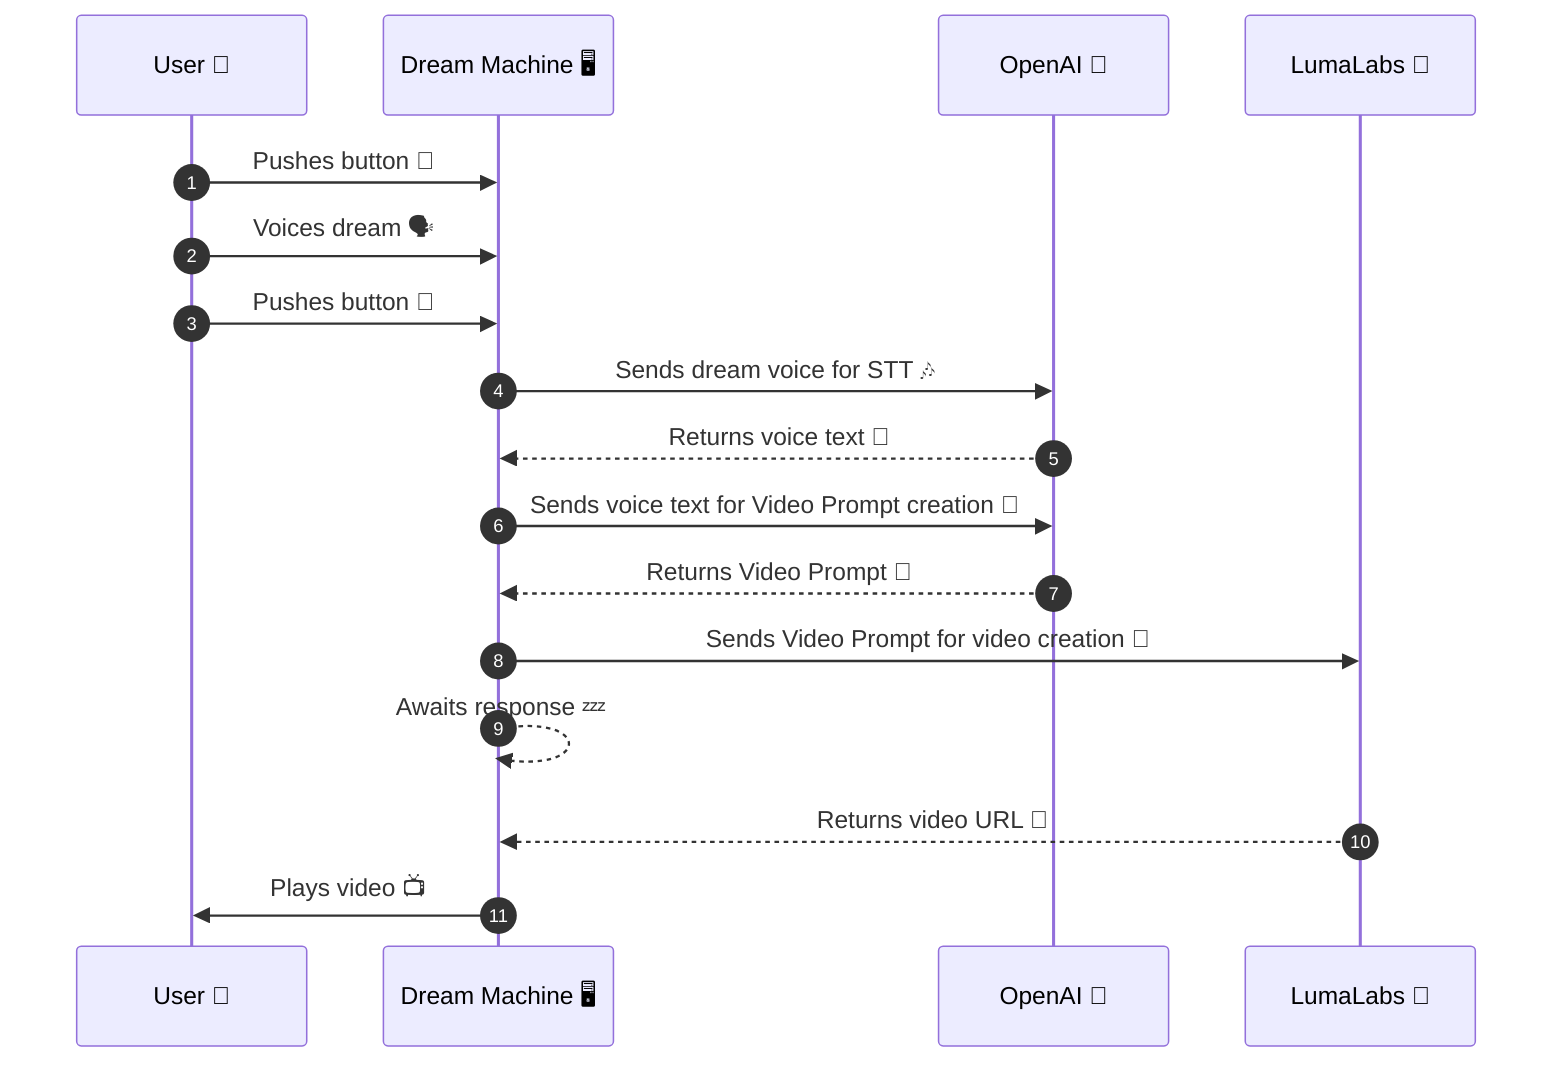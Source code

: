 sequenceDiagram
    autonumber

    participant U as User 🧔
    participant DM as Dream Machine 🖥️
    participant OpenAI as OpenAI 🤖
    participant LL as LumaLabs 🤖
    
    U ->> DM: Pushes button 🔘
    U ->> DM: Voices dream 🗣️
    U ->> DM: Pushes button 🔘
    
    DM ->> OpenAI: Sends dream voice for STT 🎶
    OpenAI -->> DM: Returns voice text 📃
    
    DM ->> OpenAI: Sends voice text for Video Prompt creation 📃
    OpenAI -->> DM: Returns Video Prompt 📃
    
    DM ->> LL: Sends Video Prompt for video creation 📃
    DM -->> DM: Awaits response 💤
    
    LL -->> DM: Returns video URL 🔗

    % DM -->> DM: Proprietary conversion ⁉️

    DM ->> U: Plays video 📺️